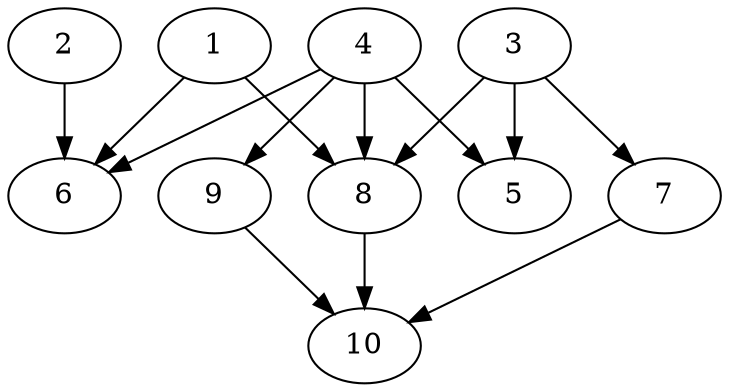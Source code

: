 // DAG automatically generated by daggen at Thu Oct  3 13:58:05 2019
// ./daggen --dot -n 10 --ccr 0.5 --fat 0.7 --regular 0.9 --density 0.7 --mindata 5242880 --maxdata 52428800 
digraph G {
  1 [size="43094016", alpha="0.04", expect_size="21547008"] 
  1 -> 6 [size ="21547008"]
  1 -> 8 [size ="21547008"]
  2 [size="51550208", alpha="0.12", expect_size="25775104"] 
  2 -> 6 [size ="25775104"]
  3 [size="101498880", alpha="0.13", expect_size="50749440"] 
  3 -> 5 [size ="50749440"]
  3 -> 7 [size ="50749440"]
  3 -> 8 [size ="50749440"]
  4 [size="42678272", alpha="0.06", expect_size="21339136"] 
  4 -> 5 [size ="21339136"]
  4 -> 6 [size ="21339136"]
  4 -> 8 [size ="21339136"]
  4 -> 9 [size ="21339136"]
  5 [size="16420864", alpha="0.17", expect_size="8210432"] 
  6 [size="94994432", alpha="0.09", expect_size="47497216"] 
  7 [size="79249408", alpha="0.07", expect_size="39624704"] 
  7 -> 10 [size ="39624704"]
  8 [size="69226496", alpha="0.07", expect_size="34613248"] 
  8 -> 10 [size ="34613248"]
  9 [size="13137920", alpha="0.02", expect_size="6568960"] 
  9 -> 10 [size ="6568960"]
  10 [size="75759616", alpha="0.12", expect_size="37879808"] 
}
